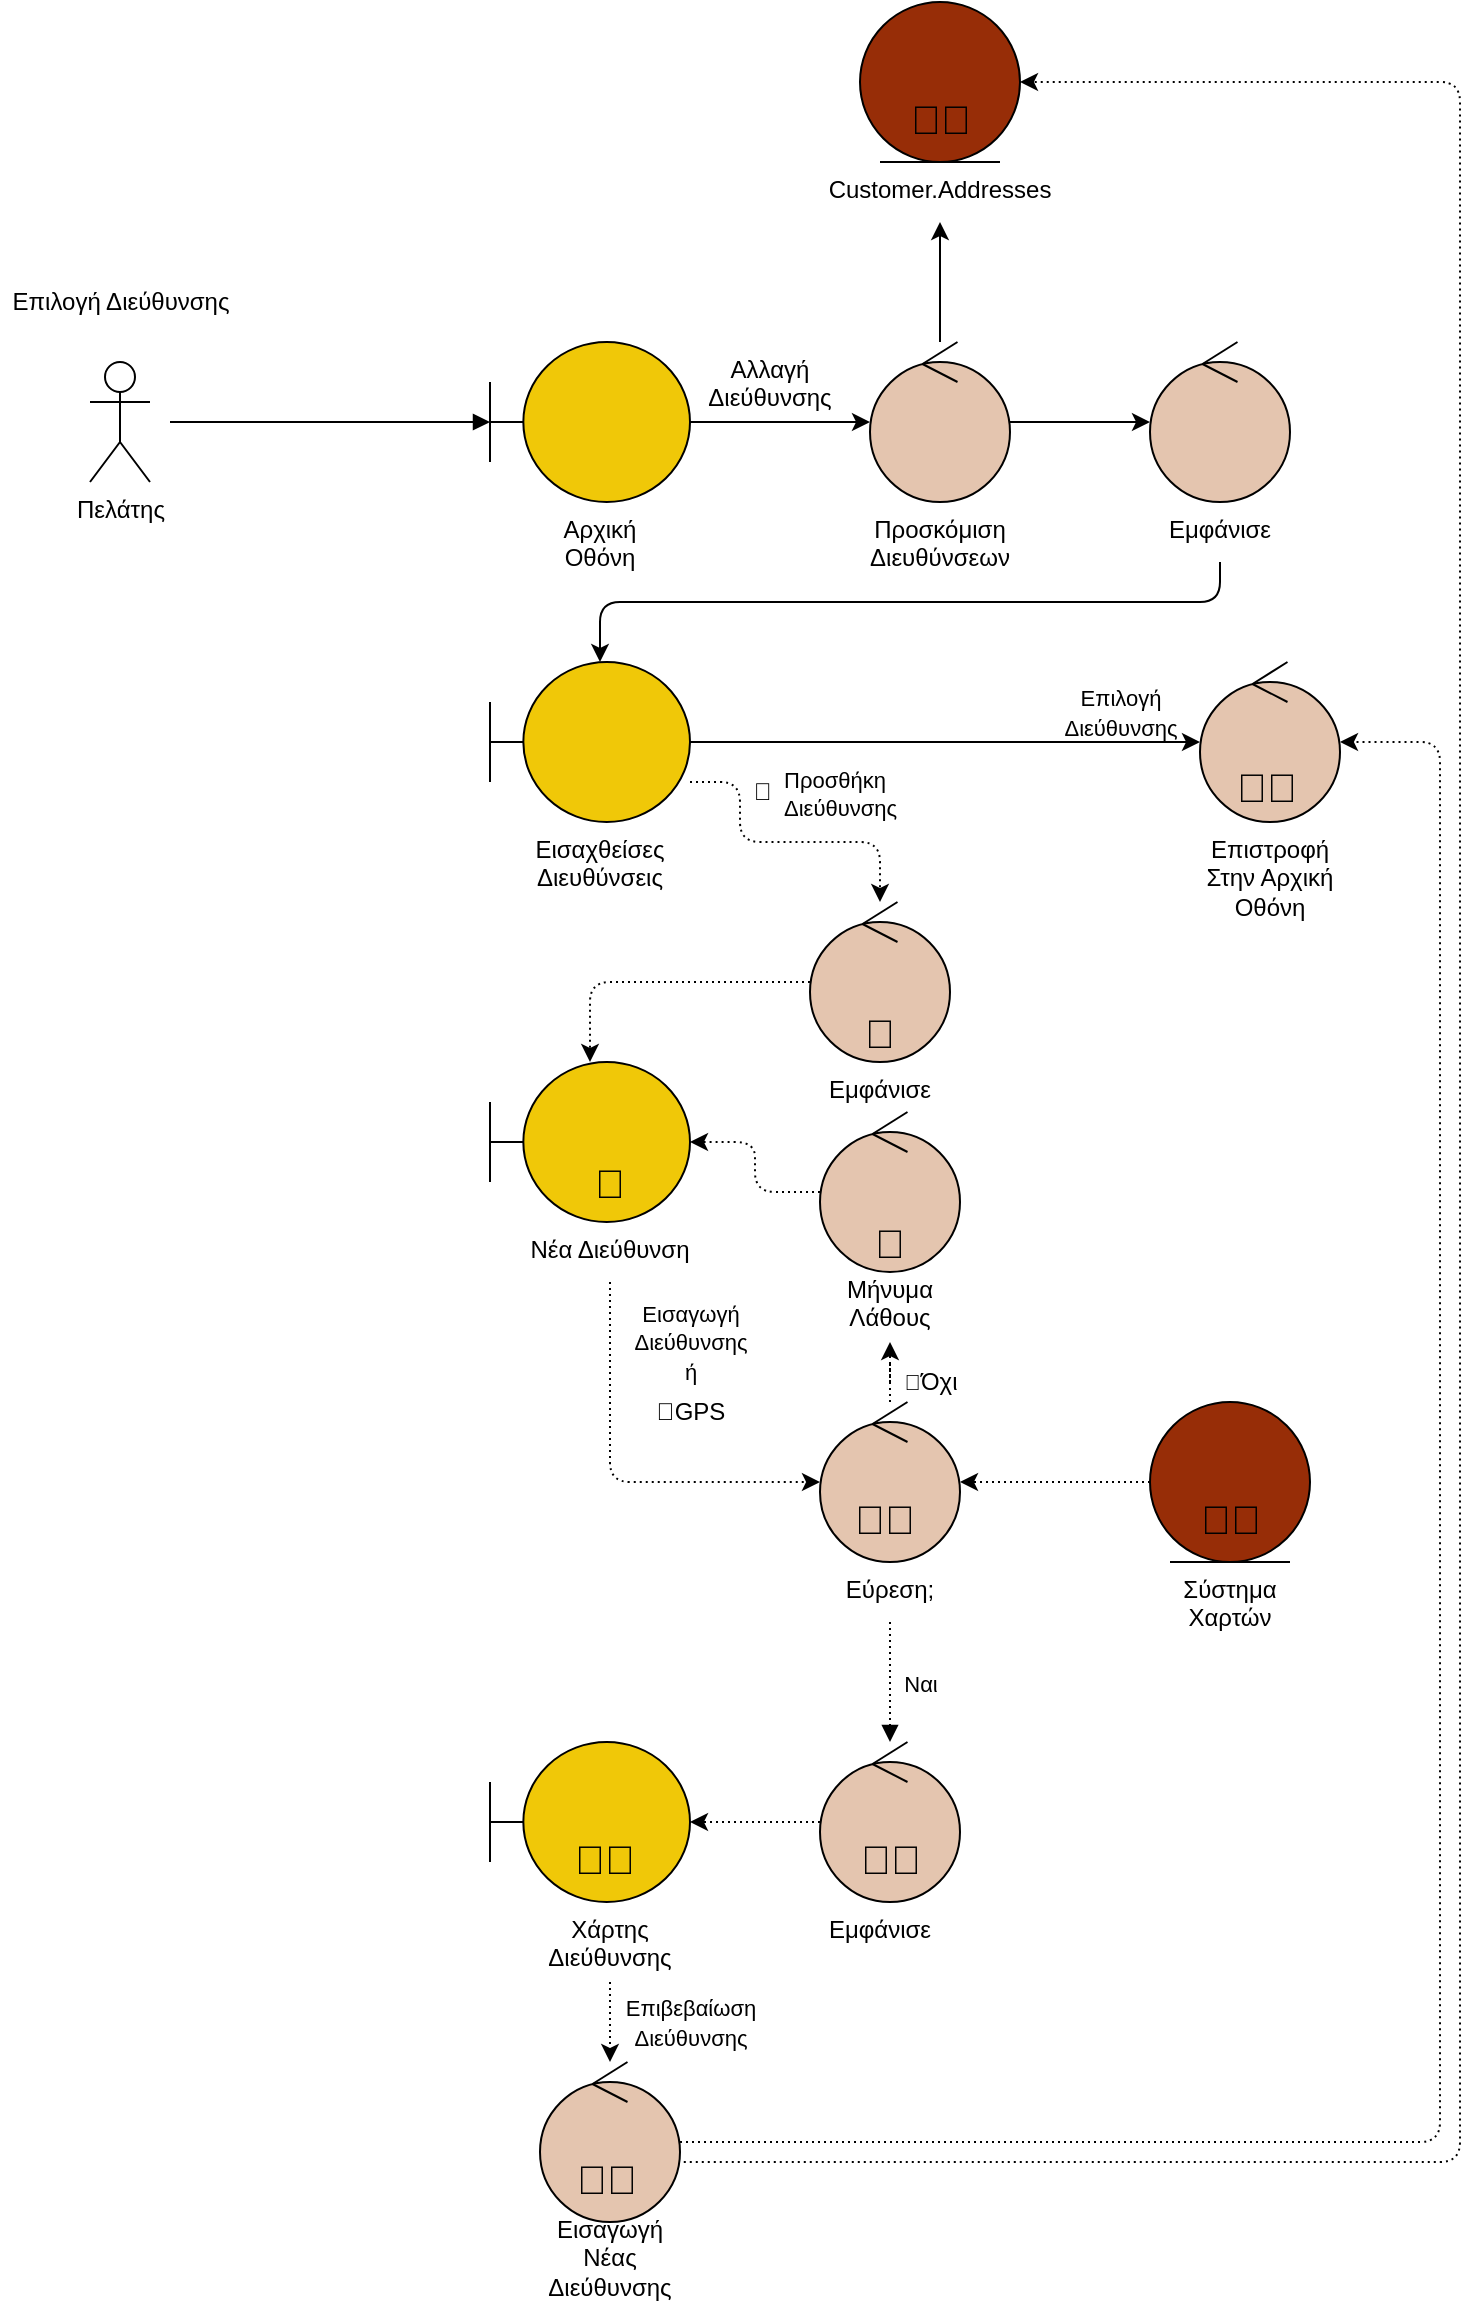 <mxfile version="19.0.3" type="device"><diagram id="yCyBMPS3MhZm2c-9eRfR" name="Page-1"><mxGraphModel dx="700" dy="607" grid="1" gridSize="10" guides="1" tooltips="1" connect="1" arrows="1" fold="1" page="1" pageScale="1" pageWidth="850" pageHeight="1100" math="0" shadow="0"><root><mxCell id="0"/><mxCell id="1" parent="0"/><mxCell id="076iKT_qOLnqT8b4AHd8-48" value="" style="ellipse;shape=umlEntity;whiteSpace=wrap;html=1;fillColor=#972D07;fontColor=#ffffff;strokeColor=#000000;labelBackgroundColor=none;align=center;" parent="1" vertex="1"><mxGeometry x="700" y="150" width="80" height="80" as="geometry"/></mxCell><mxCell id="076iKT_qOLnqT8b4AHd8-49" value="" style="ellipse;shape=umlControl;whiteSpace=wrap;html=1;fillColor=#E4C5AF;fontColor=#000000;strokeColor=#000000;labelBackgroundColor=none;align=center;" parent="1" vertex="1"><mxGeometry x="680" y="705" width="70" height="80" as="geometry"/></mxCell><mxCell id="076iKT_qOLnqT8b4AHd8-50" value="Πελάτης" style="shape=umlActor;verticalLabelPosition=bottom;verticalAlign=top;html=1;labelBackgroundColor=none;align=center;" parent="1" vertex="1"><mxGeometry x="315" y="330" width="30" height="60" as="geometry"/></mxCell><mxCell id="076iKT_qOLnqT8b4AHd8-51" style="edgeStyle=orthogonalEdgeStyle;rounded=0;orthogonalLoop=1;jettySize=auto;html=1;labelBackgroundColor=none;align=center;" parent="1" source="076iKT_qOLnqT8b4AHd8-52" target="076iKT_qOLnqT8b4AHd8-56" edge="1"><mxGeometry relative="1" as="geometry"/></mxCell><mxCell id="076iKT_qOLnqT8b4AHd8-52" value="" style="shape=umlBoundary;whiteSpace=wrap;html=1;labelBackgroundColor=none;align=center;fillColor=#F0C808;" parent="1" vertex="1"><mxGeometry x="515" y="320" width="100" height="80" as="geometry"/></mxCell><mxCell id="076iKT_qOLnqT8b4AHd8-53" value="" style="html=1;verticalAlign=bottom;endArrow=block;rounded=0;labelBackgroundColor=none;align=center;" parent="1" target="076iKT_qOLnqT8b4AHd8-52" edge="1"><mxGeometry width="80" relative="1" as="geometry"><mxPoint x="355" y="360" as="sourcePoint"/><mxPoint x="695" y="440" as="targetPoint"/></mxGeometry></mxCell><mxCell id="076iKT_qOLnqT8b4AHd8-54" style="edgeStyle=orthogonalEdgeStyle;rounded=1;orthogonalLoop=1;jettySize=auto;html=1;labelBackgroundColor=none;align=center;" parent="1" source="076iKT_qOLnqT8b4AHd8-79" target="076iKT_qOLnqT8b4AHd8-58" edge="1"><mxGeometry relative="1" as="geometry"><Array as="points"><mxPoint x="880" y="450"/><mxPoint x="570" y="450"/></Array></mxGeometry></mxCell><mxCell id="076iKT_qOLnqT8b4AHd8-55" style="edgeStyle=orthogonalEdgeStyle;rounded=0;orthogonalLoop=1;jettySize=auto;html=1;" parent="1" source="076iKT_qOLnqT8b4AHd8-56" target="076iKT_qOLnqT8b4AHd8-113" edge="1"><mxGeometry relative="1" as="geometry"/></mxCell><mxCell id="076iKT_qOLnqT8b4AHd8-56" value="" style="ellipse;shape=umlControl;whiteSpace=wrap;html=1;labelBackgroundColor=none;align=center;fillColor=#E4C5AF;" parent="1" vertex="1"><mxGeometry x="705" y="320" width="70" height="80" as="geometry"/></mxCell><mxCell id="076iKT_qOLnqT8b4AHd8-57" value="" style="edgeStyle=orthogonalEdgeStyle;rounded=1;orthogonalLoop=1;jettySize=auto;html=1;endArrow=classic;endFill=1;" parent="1" source="076iKT_qOLnqT8b4AHd8-58" target="076iKT_qOLnqT8b4AHd8-92" edge="1"><mxGeometry relative="1" as="geometry"><mxPoint x="675" y="520" as="targetPoint"/><Array as="points"><mxPoint x="820" y="520"/><mxPoint x="820" y="520"/></Array></mxGeometry></mxCell><mxCell id="076iKT_qOLnqT8b4AHd8-58" value="" style="shape=umlBoundary;whiteSpace=wrap;html=1;labelBackgroundColor=none;align=center;fillColor=#F0C808;" parent="1" vertex="1"><mxGeometry x="515" y="480" width="100" height="80" as="geometry"/></mxCell><mxCell id="076iKT_qOLnqT8b4AHd8-60" style="edgeStyle=orthogonalEdgeStyle;rounded=1;orthogonalLoop=1;jettySize=auto;html=1;fillColor=#e51400;strokeColor=#000000;labelBackgroundColor=none;align=center;dashed=1;dashPattern=1 2;" parent="1" source="076iKT_qOLnqT8b4AHd8-58" target="076iKT_qOLnqT8b4AHd8-74" edge="1"><mxGeometry relative="1" as="geometry"><Array as="points"><mxPoint x="640" y="540"/><mxPoint x="640" y="570"/><mxPoint x="710" y="570"/></Array><mxPoint x="710" y="610" as="sourcePoint"/></mxGeometry></mxCell><mxCell id="076iKT_qOLnqT8b4AHd8-62" style="edgeStyle=orthogonalEdgeStyle;orthogonalLoop=1;jettySize=auto;html=1;fillColor=#0050ef;strokeColor=#000000;labelBackgroundColor=none;exitX=0.5;exitY=1;exitDx=0;exitDy=0;align=center;dashed=1;dashPattern=1 2;rounded=1;" parent="1" source="076iKT_qOLnqT8b4AHd8-81" target="076iKT_qOLnqT8b4AHd8-68" edge="1"><mxGeometry relative="1" as="geometry"><Array as="points"><mxPoint x="575" y="890.0"/></Array></mxGeometry></mxCell><mxCell id="076iKT_qOLnqT8b4AHd8-63" value="" style="shape=umlBoundary;whiteSpace=wrap;html=1;fillColor=#F0C808;fontColor=#ffffff;strokeColor=#000000;labelBackgroundColor=none;align=center;" parent="1" vertex="1"><mxGeometry x="515" y="680" width="100" height="80" as="geometry"/></mxCell><mxCell id="076iKT_qOLnqT8b4AHd8-65" value="" style="shape=umlBoundary;whiteSpace=wrap;html=1;fillColor=#F0C808;fontColor=#ffffff;strokeColor=#000000;labelBackgroundColor=none;align=center;" parent="1" vertex="1"><mxGeometry x="515" y="1020.0" width="100" height="80" as="geometry"/></mxCell><mxCell id="076iKT_qOLnqT8b4AHd8-66" style="edgeStyle=orthogonalEdgeStyle;rounded=0;orthogonalLoop=1;jettySize=auto;html=1;fillColor=#e51400;strokeColor=#000000;labelBackgroundColor=none;align=center;dashed=1;dashPattern=1 2;" parent="1" source="076iKT_qOLnqT8b4AHd8-71" target="076iKT_qOLnqT8b4AHd8-68" edge="1"><mxGeometry relative="1" as="geometry"/></mxCell><mxCell id="076iKT_qOLnqT8b4AHd8-67" style="edgeStyle=orthogonalEdgeStyle;rounded=0;orthogonalLoop=1;jettySize=auto;html=1;dashed=1;dashPattern=1 2;" parent="1" source="076iKT_qOLnqT8b4AHd8-68" target="076iKT_qOLnqT8b4AHd8-117" edge="1"><mxGeometry relative="1" as="geometry"/></mxCell><mxCell id="076iKT_qOLnqT8b4AHd8-68" value="" style="ellipse;shape=umlControl;whiteSpace=wrap;html=1;fillColor=#E4C5AF;fontColor=#ffffff;strokeColor=#000000;labelBackgroundColor=none;align=center;" parent="1" vertex="1"><mxGeometry x="680" y="850.0" width="70" height="80" as="geometry"/></mxCell><mxCell id="076iKT_qOLnqT8b4AHd8-69" style="edgeStyle=orthogonalEdgeStyle;rounded=0;orthogonalLoop=1;jettySize=auto;html=1;fillColor=#e51400;strokeColor=#000000;labelBackgroundColor=none;align=center;dashed=1;dashPattern=1 2;" parent="1" source="076iKT_qOLnqT8b4AHd8-70" target="076iKT_qOLnqT8b4AHd8-65" edge="1"><mxGeometry relative="1" as="geometry"/></mxCell><mxCell id="076iKT_qOLnqT8b4AHd8-70" value="" style="ellipse;shape=umlControl;whiteSpace=wrap;html=1;fillColor=#E4C5AF;fontColor=#ffffff;strokeColor=#000000;labelBackgroundColor=none;align=center;" parent="1" vertex="1"><mxGeometry x="680" y="1020.0" width="70" height="80" as="geometry"/></mxCell><mxCell id="076iKT_qOLnqT8b4AHd8-71" value="" style="ellipse;shape=umlEntity;whiteSpace=wrap;html=1;fillColor=#972D07;fontColor=#ffffff;strokeColor=#000000;labelBackgroundColor=none;align=center;" parent="1" vertex="1"><mxGeometry x="845" y="850.0" width="80" height="80" as="geometry"/></mxCell><mxCell id="076iKT_qOLnqT8b4AHd8-72" value="Ναι" style="html=1;verticalAlign=bottom;endArrow=block;rounded=0;fillColor=#e51400;strokeColor=#000000;labelBackgroundColor=none;exitX=0.5;exitY=1;exitDx=0;exitDy=0;align=center;dashed=1;dashPattern=1 2;" parent="1" source="076iKT_qOLnqT8b4AHd8-84" target="076iKT_qOLnqT8b4AHd8-70" edge="1"><mxGeometry x="0.333" y="15" width="80" relative="1" as="geometry"><mxPoint x="735" y="870.0" as="sourcePoint"/><mxPoint x="665" y="920.0" as="targetPoint"/><mxPoint as="offset"/></mxGeometry></mxCell><mxCell id="076iKT_qOLnqT8b4AHd8-73" style="edgeStyle=orthogonalEdgeStyle;rounded=1;orthogonalLoop=1;jettySize=auto;html=1;fillColor=#e3c800;strokeColor=#000000;labelBackgroundColor=none;align=center;dashed=1;dashPattern=1 2;" parent="1" source="076iKT_qOLnqT8b4AHd8-74" target="076iKT_qOLnqT8b4AHd8-63" edge="1"><mxGeometry relative="1" as="geometry"><Array as="points"><mxPoint x="565" y="640"/></Array></mxGeometry></mxCell><mxCell id="076iKT_qOLnqT8b4AHd8-74" value="" style="ellipse;shape=umlControl;whiteSpace=wrap;html=1;fillColor=#E4C5AF;fontColor=#000000;strokeColor=#000000;labelBackgroundColor=none;align=center;" parent="1" vertex="1"><mxGeometry x="675" y="600" width="70" height="80" as="geometry"/></mxCell><mxCell id="076iKT_qOLnqT8b4AHd8-77" value="Επιλογή Διεύθυνσης" style="text;html=1;align=center;verticalAlign=middle;resizable=0;points=[];autosize=1;strokeColor=none;fillColor=none;labelBackgroundColor=none;" parent="1" vertex="1"><mxGeometry x="270" y="290" width="120" height="20" as="geometry"/></mxCell><mxCell id="076iKT_qOLnqT8b4AHd8-78" value="&lt;meta charset=&quot;utf-8&quot;&gt;&lt;span style=&quot;color: rgb(0, 0, 0); font-family: helvetica; font-size: 12px; font-style: normal; font-weight: 400; letter-spacing: normal; text-indent: 0px; text-transform: none; word-spacing: 0px; display: inline; float: none;&quot;&gt;Αρχική&lt;/span&gt;&lt;br style=&quot;color: rgb(0, 0, 0); font-family: helvetica; font-size: 12px; font-style: normal; font-weight: 400; letter-spacing: normal; text-indent: 0px; text-transform: none; word-spacing: 0px;&quot;&gt;&lt;span style=&quot;color: rgb(0, 0, 0); font-family: helvetica; font-size: 12px; font-style: normal; font-weight: 400; letter-spacing: normal; text-indent: 0px; text-transform: none; word-spacing: 0px; display: inline; float: none;&quot;&gt;Οθόνη&lt;/span&gt;" style="text;whiteSpace=wrap;html=1;align=center;labelBackgroundColor=none;" parent="1" vertex="1"><mxGeometry x="535" y="400" width="70" height="40" as="geometry"/></mxCell><mxCell id="076iKT_qOLnqT8b4AHd8-79" value="&lt;meta charset=&quot;utf-8&quot;&gt;&lt;span style=&quot;color: rgb(0, 0, 0); font-family: helvetica; font-size: 12px; font-style: normal; font-weight: 400; letter-spacing: normal; text-indent: 0px; text-transform: none; word-spacing: 0px; display: inline; float: none;&quot;&gt;Εμφάνισε&lt;/span&gt;" style="text;whiteSpace=wrap;html=1;align=center;labelBackgroundColor=none;" parent="1" vertex="1"><mxGeometry x="840" y="400" width="80" height="30" as="geometry"/></mxCell><mxCell id="076iKT_qOLnqT8b4AHd8-80" value="&lt;meta charset=&quot;utf-8&quot;&gt;&lt;span style=&quot;color: rgb(0, 0, 0); font-family: helvetica; font-size: 12px; font-style: normal; font-weight: 400; letter-spacing: normal; text-indent: 0px; text-transform: none; word-spacing: 0px; display: inline; float: none;&quot;&gt;Εισαχθείσες&lt;/span&gt;&lt;br style=&quot;color: rgb(0, 0, 0); font-family: helvetica; font-size: 12px; font-style: normal; font-weight: 400; letter-spacing: normal; text-indent: 0px; text-transform: none; word-spacing: 0px;&quot;&gt;&lt;span style=&quot;color: rgb(0, 0, 0); font-family: helvetica; font-size: 12px; font-style: normal; font-weight: 400; letter-spacing: normal; text-indent: 0px; text-transform: none; word-spacing: 0px; display: inline; float: none;&quot;&gt;Διευθύνσεις&lt;/span&gt;" style="text;whiteSpace=wrap;html=1;labelBackgroundColor=none;align=center;" parent="1" vertex="1"><mxGeometry x="520" y="560" width="100" height="40" as="geometry"/></mxCell><mxCell id="076iKT_qOLnqT8b4AHd8-81" value="&lt;meta charset=&quot;utf-8&quot;&gt;&lt;span style=&quot;font-family: helvetica; font-size: 12px; font-style: normal; font-weight: 400; letter-spacing: normal; text-indent: 0px; text-transform: none; word-spacing: 0px; display: inline; float: none;&quot;&gt;Νέα Διεύθυνση&lt;/span&gt;" style="text;whiteSpace=wrap;html=1;fontColor=#000000;align=center;labelBackgroundColor=none;" parent="1" vertex="1"><mxGeometry x="520" y="760" width="110" height="30" as="geometry"/></mxCell><mxCell id="076iKT_qOLnqT8b4AHd8-82" value="&lt;meta charset=&quot;utf-8&quot;&gt;&lt;span style=&quot;color: rgb(0, 0, 0); font-family: helvetica; font-size: 12px; font-style: normal; font-weight: 400; letter-spacing: normal; text-indent: 0px; text-transform: none; word-spacing: 0px; display: inline; float: none;&quot;&gt;Εμφάνισε&lt;/span&gt;" style="text;whiteSpace=wrap;html=1;fontColor=#000000;labelBackgroundColor=none;align=center;" parent="1" vertex="1"><mxGeometry x="670" y="680" width="80" height="30" as="geometry"/></mxCell><mxCell id="076iKT_qOLnqT8b4AHd8-83" value="&lt;meta charset=&quot;utf-8&quot;&gt;&lt;span style=&quot;font-family: helvetica; font-size: 12px; font-style: normal; font-weight: 400; letter-spacing: normal; text-indent: 0px; text-transform: none; word-spacing: 0px; display: inline; float: none;&quot;&gt;Σύστημα&lt;/span&gt;&lt;br style=&quot;font-family: helvetica; font-size: 12px; font-style: normal; font-weight: 400; letter-spacing: normal; text-indent: 0px; text-transform: none; word-spacing: 0px;&quot;&gt;&lt;span style=&quot;font-family: helvetica; font-size: 12px; font-style: normal; font-weight: 400; letter-spacing: normal; text-indent: 0px; text-transform: none; word-spacing: 0px; display: inline; float: none;&quot;&gt;Χαρτών&lt;/span&gt;" style="text;whiteSpace=wrap;html=1;fontColor=#000000;align=center;labelBackgroundColor=none;" parent="1" vertex="1"><mxGeometry x="845" y="930.0" width="80" height="40" as="geometry"/></mxCell><mxCell id="076iKT_qOLnqT8b4AHd8-84" value="&lt;meta charset=&quot;utf-8&quot;&gt;&lt;span style=&quot;font-family: helvetica; font-size: 12px; font-style: normal; font-weight: 400; letter-spacing: normal; text-indent: 0px; text-transform: none; word-spacing: 0px; display: inline; float: none;&quot;&gt;Εύρεση;&lt;/span&gt;" style="text;whiteSpace=wrap;html=1;fontColor=#000000;align=center;labelBackgroundColor=none;" parent="1" vertex="1"><mxGeometry x="680" y="930.0" width="70" height="30" as="geometry"/></mxCell><mxCell id="076iKT_qOLnqT8b4AHd8-85" style="edgeStyle=orthogonalEdgeStyle;rounded=1;orthogonalLoop=1;jettySize=auto;html=1;endArrow=classic;endFill=1;dashed=1;dashPattern=1 2;" parent="1" source="076iKT_qOLnqT8b4AHd8-86" target="076iKT_qOLnqT8b4AHd8-89" edge="1"><mxGeometry relative="1" as="geometry"/></mxCell><mxCell id="076iKT_qOLnqT8b4AHd8-86" value="&lt;meta charset=&quot;utf-8&quot;&gt;&lt;span style=&quot;font-family: helvetica; font-size: 12px; font-style: normal; font-weight: 400; letter-spacing: normal; text-indent: 0px; text-transform: none; word-spacing: 0px; display: inline; float: none;&quot;&gt;Χάρτης&lt;/span&gt;&lt;br style=&quot;font-family: helvetica; font-size: 12px; font-style: normal; font-weight: 400; letter-spacing: normal; text-indent: 0px; text-transform: none; word-spacing: 0px;&quot;&gt;&lt;span style=&quot;font-family: helvetica; font-size: 12px; font-style: normal; font-weight: 400; letter-spacing: normal; text-indent: 0px; text-transform: none; word-spacing: 0px; display: inline; float: none;&quot;&gt;Διεύθυνσης&lt;/span&gt;" style="text;whiteSpace=wrap;html=1;fontColor=#000000;align=center;labelBackgroundColor=none;" parent="1" vertex="1"><mxGeometry x="530" y="1100" width="90" height="40" as="geometry"/></mxCell><mxCell id="076iKT_qOLnqT8b4AHd8-87" value="&lt;meta charset=&quot;utf-8&quot;&gt;&lt;span style=&quot;font-family: helvetica; font-size: 12px; font-style: normal; font-weight: 400; letter-spacing: normal; text-indent: 0px; text-transform: none; word-spacing: 0px; display: inline; float: none;&quot;&gt;Εμφάνισε&lt;/span&gt;" style="text;whiteSpace=wrap;html=1;fontColor=#000000;align=center;labelBackgroundColor=none;" parent="1" vertex="1"><mxGeometry x="670" y="1100" width="80" height="30" as="geometry"/></mxCell><mxCell id="076iKT_qOLnqT8b4AHd8-88" style="edgeStyle=orthogonalEdgeStyle;rounded=1;orthogonalLoop=1;jettySize=auto;html=1;endArrow=classic;endFill=1;dashed=1;dashPattern=1 2;" parent="1" source="076iKT_qOLnqT8b4AHd8-89" target="076iKT_qOLnqT8b4AHd8-48" edge="1"><mxGeometry relative="1" as="geometry"><mxPoint x="670.0" y="1180" as="targetPoint"/><Array as="points"><mxPoint x="1000" y="1230"/><mxPoint x="1000" y="190"/></Array></mxGeometry></mxCell><mxCell id="076iKT_qOLnqT8b4AHd8-89" value="" style="ellipse;shape=umlControl;whiteSpace=wrap;html=1;fillColor=#E4C5AF;fontColor=#ffffff;strokeColor=#000000;labelBackgroundColor=none;align=center;" parent="1" vertex="1"><mxGeometry x="540" y="1180" width="70" height="80" as="geometry"/></mxCell><mxCell id="076iKT_qOLnqT8b4AHd8-90" style="edgeStyle=orthogonalEdgeStyle;rounded=1;orthogonalLoop=1;jettySize=auto;html=1;dashed=1;dashPattern=1 2;jumpStyle=arc;" parent="1" source="076iKT_qOLnqT8b4AHd8-89" target="076iKT_qOLnqT8b4AHd8-92" edge="1"><mxGeometry relative="1" as="geometry"><Array as="points"><mxPoint x="990" y="1220"/><mxPoint x="990" y="520"/></Array></mxGeometry></mxCell><mxCell id="076iKT_qOLnqT8b4AHd8-91" value="&lt;font face=&quot;helvetica&quot;&gt;Εισαγωγή&lt;br&gt;Νέας&lt;br&gt;Διεύθυνσης&lt;br&gt;&lt;/font&gt;" style="text;whiteSpace=wrap;html=1;fontColor=#000000;align=center;labelBackgroundColor=none;" parent="1" vertex="1"><mxGeometry x="535" y="1250" width="80" height="30" as="geometry"/></mxCell><mxCell id="076iKT_qOLnqT8b4AHd8-92" value="" style="ellipse;shape=umlControl;whiteSpace=wrap;html=1;fillColor=#E4C5AF;fontColor=#ffffff;strokeColor=#000000;labelBackgroundColor=none;align=center;" parent="1" vertex="1"><mxGeometry x="870" y="480" width="70" height="80" as="geometry"/></mxCell><mxCell id="076iKT_qOLnqT8b4AHd8-93" value="&lt;font face=&quot;helvetica&quot;&gt;Επιστροφή&lt;br&gt;Στην Αρχική&lt;br&gt;Οθόνη&lt;br&gt;&lt;/font&gt;" style="text;whiteSpace=wrap;html=1;align=center;labelBackgroundColor=none;fontColor=#000000;" parent="1" vertex="1"><mxGeometry x="830" y="560" width="150" height="30" as="geometry"/></mxCell><mxCell id="076iKT_qOLnqT8b4AHd8-108" value="&lt;span style=&quot;font-size: 11px;&quot;&gt;🥗&lt;/span&gt;Όχι" style="text;html=1;align=center;verticalAlign=middle;resizable=0;points=[];autosize=1;strokeColor=none;fillColor=none;fontSize=12;" parent="1" vertex="1"><mxGeometry x="710" y="830.0" width="50" height="20" as="geometry"/></mxCell><mxCell id="076iKT_qOLnqT8b4AHd8-112" style="edgeStyle=orthogonalEdgeStyle;rounded=0;orthogonalLoop=1;jettySize=auto;html=1;" parent="1" source="076iKT_qOLnqT8b4AHd8-56" target="076iKT_qOLnqT8b4AHd8-115" edge="1"><mxGeometry relative="1" as="geometry"><Array as="points"><mxPoint x="740" y="235"/></Array></mxGeometry></mxCell><mxCell id="076iKT_qOLnqT8b4AHd8-113" value="" style="ellipse;shape=umlControl;whiteSpace=wrap;html=1;labelBackgroundColor=none;align=center;fillColor=#E4C5AF;" parent="1" vertex="1"><mxGeometry x="845" y="320" width="70" height="80" as="geometry"/></mxCell><mxCell id="076iKT_qOLnqT8b4AHd8-114" value="&lt;span style=&quot;color: rgb(0, 0, 0); font-family: helvetica; font-size: 12px; font-style: normal; font-weight: 400; letter-spacing: normal; text-indent: 0px; text-transform: none; word-spacing: 0px; display: inline; float: none;&quot;&gt;Προσκόμιση&lt;br&gt;Διευθύνσεων&lt;br&gt;&lt;/span&gt;" style="text;whiteSpace=wrap;html=1;align=center;labelBackgroundColor=none;" parent="1" vertex="1"><mxGeometry x="700" y="400" width="80" height="30" as="geometry"/></mxCell><mxCell id="076iKT_qOLnqT8b4AHd8-115" value="&lt;span style=&quot;color: rgb(0, 0, 0); font-family: helvetica; font-size: 12px; font-style: normal; font-weight: 400; letter-spacing: normal; text-indent: 0px; text-transform: none; word-spacing: 0px; display: inline; float: none;&quot;&gt;Customer.Addresses&lt;br&gt;&lt;/span&gt;" style="text;whiteSpace=wrap;html=1;align=center;labelBackgroundColor=none;" parent="1" vertex="1"><mxGeometry x="700" y="230" width="80" height="30" as="geometry"/></mxCell><mxCell id="076iKT_qOLnqT8b4AHd8-116" style="edgeStyle=orthogonalEdgeStyle;rounded=1;orthogonalLoop=1;jettySize=auto;html=1;dashed=1;dashPattern=1 2;" parent="1" source="076iKT_qOLnqT8b4AHd8-49" target="076iKT_qOLnqT8b4AHd8-63" edge="1"><mxGeometry relative="1" as="geometry"/></mxCell><mxCell id="076iKT_qOLnqT8b4AHd8-117" value="&lt;span style=&quot;color: rgb(0, 0, 0); font-family: helvetica; font-size: 12px; font-style: normal; font-weight: 400; letter-spacing: normal; text-indent: 0px; text-transform: none; word-spacing: 0px; display: inline; float: none;&quot;&gt;Μήνυμα Λάθους&lt;/span&gt;" style="text;whiteSpace=wrap;html=1;fontColor=#000000;labelBackgroundColor=none;align=center;" parent="1" vertex="1"><mxGeometry x="675" y="780" width="80" height="40" as="geometry"/></mxCell><mxCell id="076iKT_qOLnqT8b4AHd8-125" value="&lt;span style=&quot;font-size: 11px;&quot;&gt;Επιλογή&lt;/span&gt;&lt;br style=&quot;font-size: 11px;&quot;&gt;&lt;span style=&quot;font-size: 11px;&quot;&gt;Διεύθυνσης&lt;/span&gt;" style="text;html=1;align=center;verticalAlign=middle;resizable=0;points=[];autosize=1;strokeColor=none;fillColor=none;" parent="1" vertex="1"><mxGeometry x="795" y="485" width="70" height="40" as="geometry"/></mxCell><mxCell id="076iKT_qOLnqT8b4AHd8-126" value="&lt;span style=&quot;color: rgb(0, 0, 0); font-family: Helvetica; font-size: 11px; font-style: normal; font-variant-ligatures: normal; font-variant-caps: normal; font-weight: 400; letter-spacing: normal; orphans: 2; text-align: center; text-indent: 0px; text-transform: none; widows: 2; word-spacing: 0px; -webkit-text-stroke-width: 0px; text-decoration-thickness: initial; text-decoration-style: initial; text-decoration-color: initial; float: none; display: inline !important;&quot;&gt;Προσθήκη&lt;/span&gt;&lt;br style=&quot;color: rgb(0, 0, 0); font-family: Helvetica; font-size: 11px; font-style: normal; font-variant-ligatures: normal; font-variant-caps: normal; font-weight: 400; letter-spacing: normal; orphans: 2; text-align: center; text-indent: 0px; text-transform: none; widows: 2; word-spacing: 0px; -webkit-text-stroke-width: 0px; text-decoration-thickness: initial; text-decoration-style: initial; text-decoration-color: initial;&quot;&gt;&lt;span style=&quot;color: rgb(0, 0, 0); font-family: Helvetica; font-size: 11px; font-style: normal; font-variant-ligatures: normal; font-variant-caps: normal; font-weight: 400; letter-spacing: normal; orphans: 2; text-align: center; text-indent: 0px; text-transform: none; widows: 2; word-spacing: 0px; -webkit-text-stroke-width: 0px; text-decoration-thickness: initial; text-decoration-style: initial; text-decoration-color: initial; float: none; display: inline !important;&quot;&gt;Διεύθυνσης&lt;/span&gt;" style="text;whiteSpace=wrap;html=1;fillColor=none;labelBackgroundColor=default;" parent="1" vertex="1"><mxGeometry x="660" y="525" width="80" height="50" as="geometry"/></mxCell><mxCell id="076iKT_qOLnqT8b4AHd8-128" value="&lt;span style=&quot;font-size: 11px;&quot;&gt;Εισαγωγή&lt;/span&gt;&lt;br style=&quot;font-size: 11px;&quot;&gt;&lt;span style=&quot;font-size: 11px;&quot;&gt;Διεύθυνσης&lt;br&gt;ή&lt;br&gt;&lt;/span&gt;" style="text;html=1;align=center;verticalAlign=middle;resizable=0;points=[];autosize=1;strokeColor=none;fillColor=none;" parent="1" vertex="1"><mxGeometry x="580" y="795" width="70" height="50" as="geometry"/></mxCell><mxCell id="076iKT_qOLnqT8b4AHd8-129" value="&lt;span style=&quot;text-align: left;&quot;&gt;🍔&lt;/span&gt;GPS" style="text;html=1;align=center;verticalAlign=middle;resizable=0;points=[];autosize=1;strokeColor=none;fillColor=none;" parent="1" vertex="1"><mxGeometry x="590" y="845" width="50" height="20" as="geometry"/></mxCell><mxCell id="076iKT_qOLnqT8b4AHd8-131" value="&lt;span style=&quot;font-size: 11px;&quot;&gt;Επιβεβαίωση&lt;/span&gt;&lt;br style=&quot;font-size: 11px;&quot;&gt;&lt;span style=&quot;font-size: 11px;&quot;&gt;Διεύθυνσης&lt;/span&gt;" style="text;html=1;align=center;verticalAlign=middle;resizable=0;points=[];autosize=1;strokeColor=none;fillColor=none;" parent="1" vertex="1"><mxGeometry x="575" y="1140" width="80" height="40" as="geometry"/></mxCell><mxCell id="r4wVTrDE0J4be1Q18Dnn-4" value="🍕" style="text;whiteSpace=wrap;html=1;verticalAlign=middle;" parent="1" vertex="1"><mxGeometry x="645" y="530" width="40" height="30" as="geometry"/></mxCell><mxCell id="r4wVTrDE0J4be1Q18Dnn-5" value="🍕" style="text;whiteSpace=wrap;html=1;align=center;verticalAlign=middle;fontSize=20;" parent="1" vertex="1"><mxGeometry x="690" y="650" width="40" height="30" as="geometry"/></mxCell><mxCell id="r4wVTrDE0J4be1Q18Dnn-6" value="🍕" style="text;whiteSpace=wrap;html=1;verticalAlign=middle;align=center;fontSize=20;" parent="1" vertex="1"><mxGeometry x="555" y="725" width="40" height="30" as="geometry"/></mxCell><mxCell id="r4wVTrDE0J4be1Q18Dnn-18" value="🍕🍔" style="text;whiteSpace=wrap;html=1;align=center;fontSize=20;" parent="1" vertex="1"><mxGeometry x="875.5" y="524" width="55" height="30" as="geometry"/></mxCell><mxCell id="r4wVTrDE0J4be1Q18Dnn-22" value="🥗" style="text;whiteSpace=wrap;html=1;verticalAlign=middle;align=center;fontSize=20;" parent="1" vertex="1"><mxGeometry x="695" y="755" width="40" height="30" as="geometry"/></mxCell><mxCell id="sheCPB4JiJ3oyGll78hO-1" value="🍕🍔" style="text;whiteSpace=wrap;html=1;align=center;fontSize=20;" parent="1" vertex="1"><mxGeometry x="857.5" y="890" width="55" height="30" as="geometry"/></mxCell><mxCell id="sheCPB4JiJ3oyGll78hO-2" value="🍕🍔" style="text;whiteSpace=wrap;html=1;align=center;fontSize=20;" parent="1" vertex="1"><mxGeometry x="685" y="890" width="55" height="30" as="geometry"/></mxCell><mxCell id="sheCPB4JiJ3oyGll78hO-3" value="🍕🍔" style="text;whiteSpace=wrap;html=1;align=center;fontSize=20;" parent="1" vertex="1"><mxGeometry x="687.5" y="1060" width="55" height="30" as="geometry"/></mxCell><mxCell id="sheCPB4JiJ3oyGll78hO-4" value="🍕🍔" style="text;whiteSpace=wrap;html=1;align=center;fontSize=20;" parent="1" vertex="1"><mxGeometry x="544.5" y="1060" width="55" height="30" as="geometry"/></mxCell><mxCell id="sheCPB4JiJ3oyGll78hO-5" value="🍕🍔" style="text;whiteSpace=wrap;html=1;align=center;fontSize=20;" parent="1" vertex="1"><mxGeometry x="545.5" y="1220" width="55" height="30" as="geometry"/></mxCell><mxCell id="sheCPB4JiJ3oyGll78hO-8" value="&lt;span style=&quot;color: rgb(0, 0, 0); font-family: helvetica; font-size: 12px; font-style: normal; font-weight: 400; letter-spacing: normal; text-indent: 0px; text-transform: none; word-spacing: 0px; display: inline; float: none;&quot;&gt;Αλλαγή Διεύθυνσης&lt;br&gt;&lt;/span&gt;" style="text;whiteSpace=wrap;html=1;align=center;labelBackgroundColor=none;" parent="1" vertex="1"><mxGeometry x="615" y="320" width="80" height="40" as="geometry"/></mxCell><mxCell id="KFyX1KhN4sGpGcHOemjY-1" value="🍕🍔" style="text;whiteSpace=wrap;html=1;align=center;fontSize=20;" parent="1" vertex="1"><mxGeometry x="712.5" y="190" width="55" height="30" as="geometry"/></mxCell></root></mxGraphModel></diagram></mxfile>